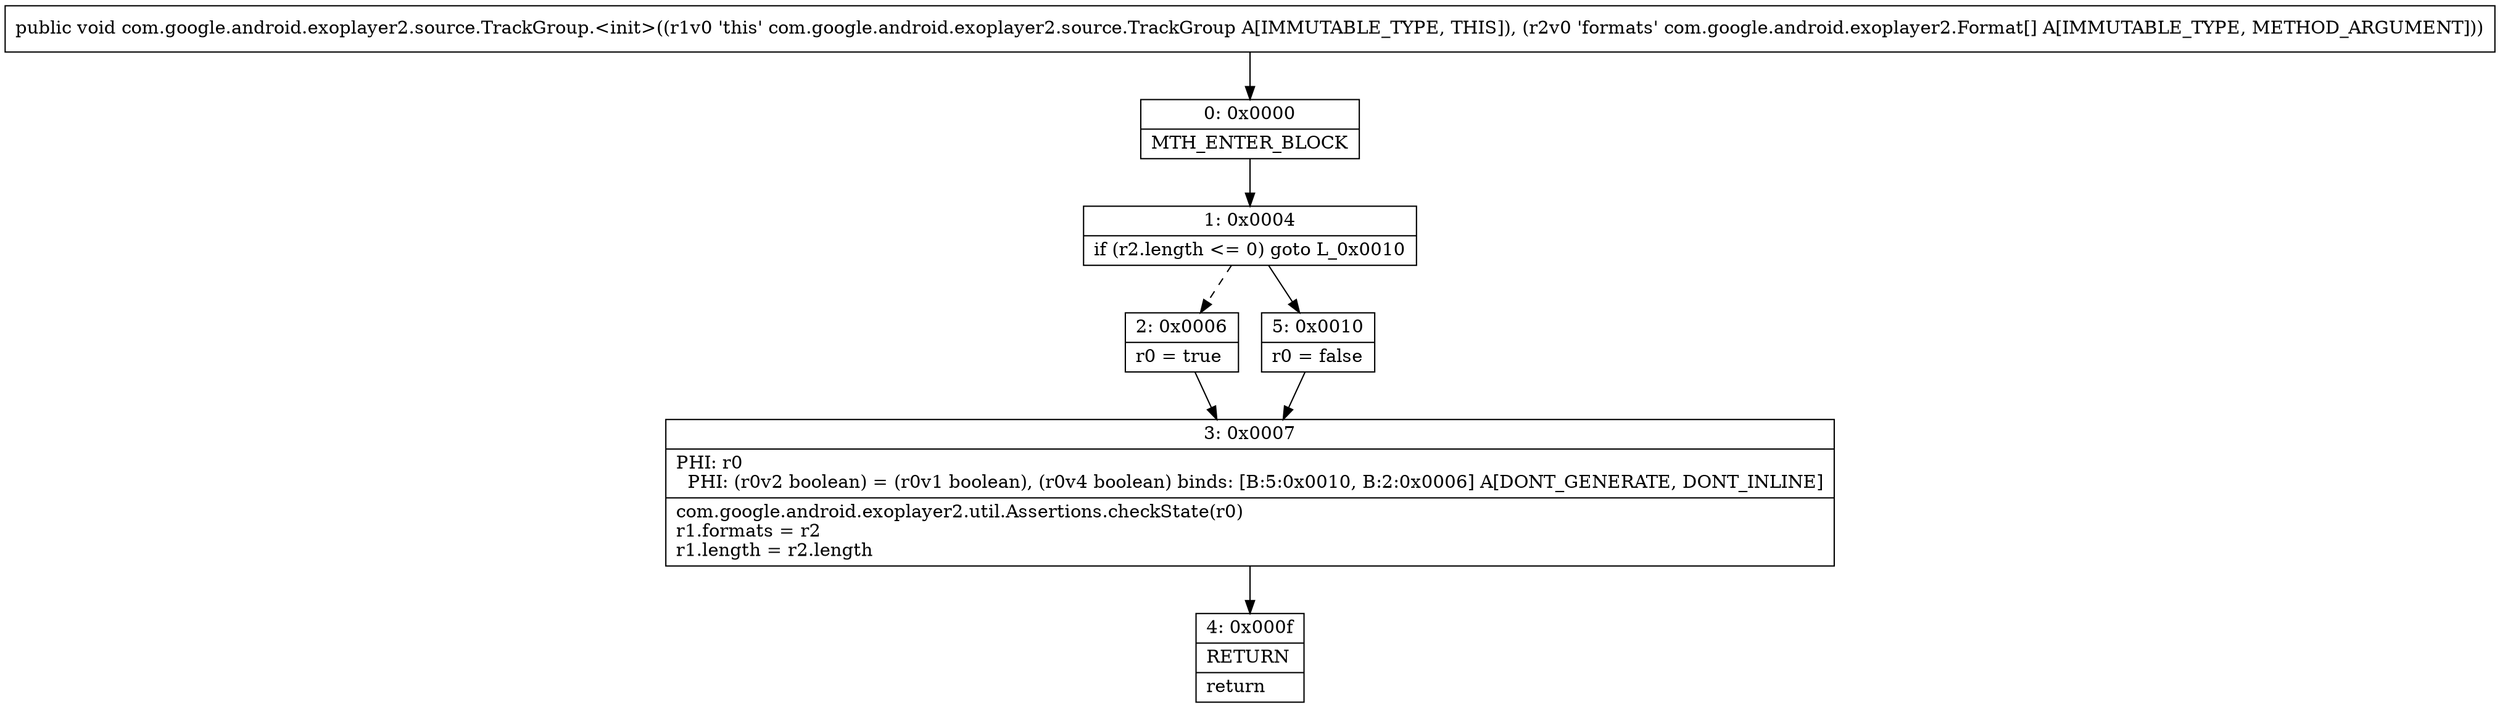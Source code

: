 digraph "CFG forcom.google.android.exoplayer2.source.TrackGroup.\<init\>([Lcom\/google\/android\/exoplayer2\/Format;)V" {
Node_0 [shape=record,label="{0\:\ 0x0000|MTH_ENTER_BLOCK\l}"];
Node_1 [shape=record,label="{1\:\ 0x0004|if (r2.length \<= 0) goto L_0x0010\l}"];
Node_2 [shape=record,label="{2\:\ 0x0006|r0 = true\l}"];
Node_3 [shape=record,label="{3\:\ 0x0007|PHI: r0 \l  PHI: (r0v2 boolean) = (r0v1 boolean), (r0v4 boolean) binds: [B:5:0x0010, B:2:0x0006] A[DONT_GENERATE, DONT_INLINE]\l|com.google.android.exoplayer2.util.Assertions.checkState(r0)\lr1.formats = r2\lr1.length = r2.length\l}"];
Node_4 [shape=record,label="{4\:\ 0x000f|RETURN\l|return\l}"];
Node_5 [shape=record,label="{5\:\ 0x0010|r0 = false\l}"];
MethodNode[shape=record,label="{public void com.google.android.exoplayer2.source.TrackGroup.\<init\>((r1v0 'this' com.google.android.exoplayer2.source.TrackGroup A[IMMUTABLE_TYPE, THIS]), (r2v0 'formats' com.google.android.exoplayer2.Format[] A[IMMUTABLE_TYPE, METHOD_ARGUMENT])) }"];
MethodNode -> Node_0;
Node_0 -> Node_1;
Node_1 -> Node_2[style=dashed];
Node_1 -> Node_5;
Node_2 -> Node_3;
Node_3 -> Node_4;
Node_5 -> Node_3;
}

